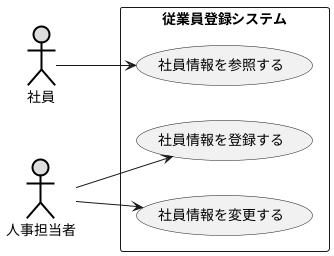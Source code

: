 @startuml 演習2-6
left to right direction
    actor 社員 #DDDDDD;line:black;line.bold;
    actor 人事担当者 #DDDDDD;line:black;line.bold;
rectangle 従業員登録システム {
    usecase 社員情報を参照する
    usecase 社員情報を登録する
    usecase 社員情報を変更する
}
人事担当者 --> 社員情報を登録する
人事担当者 --> 社員情報を変更する
社員 --> 社員情報を参照する
@enduml